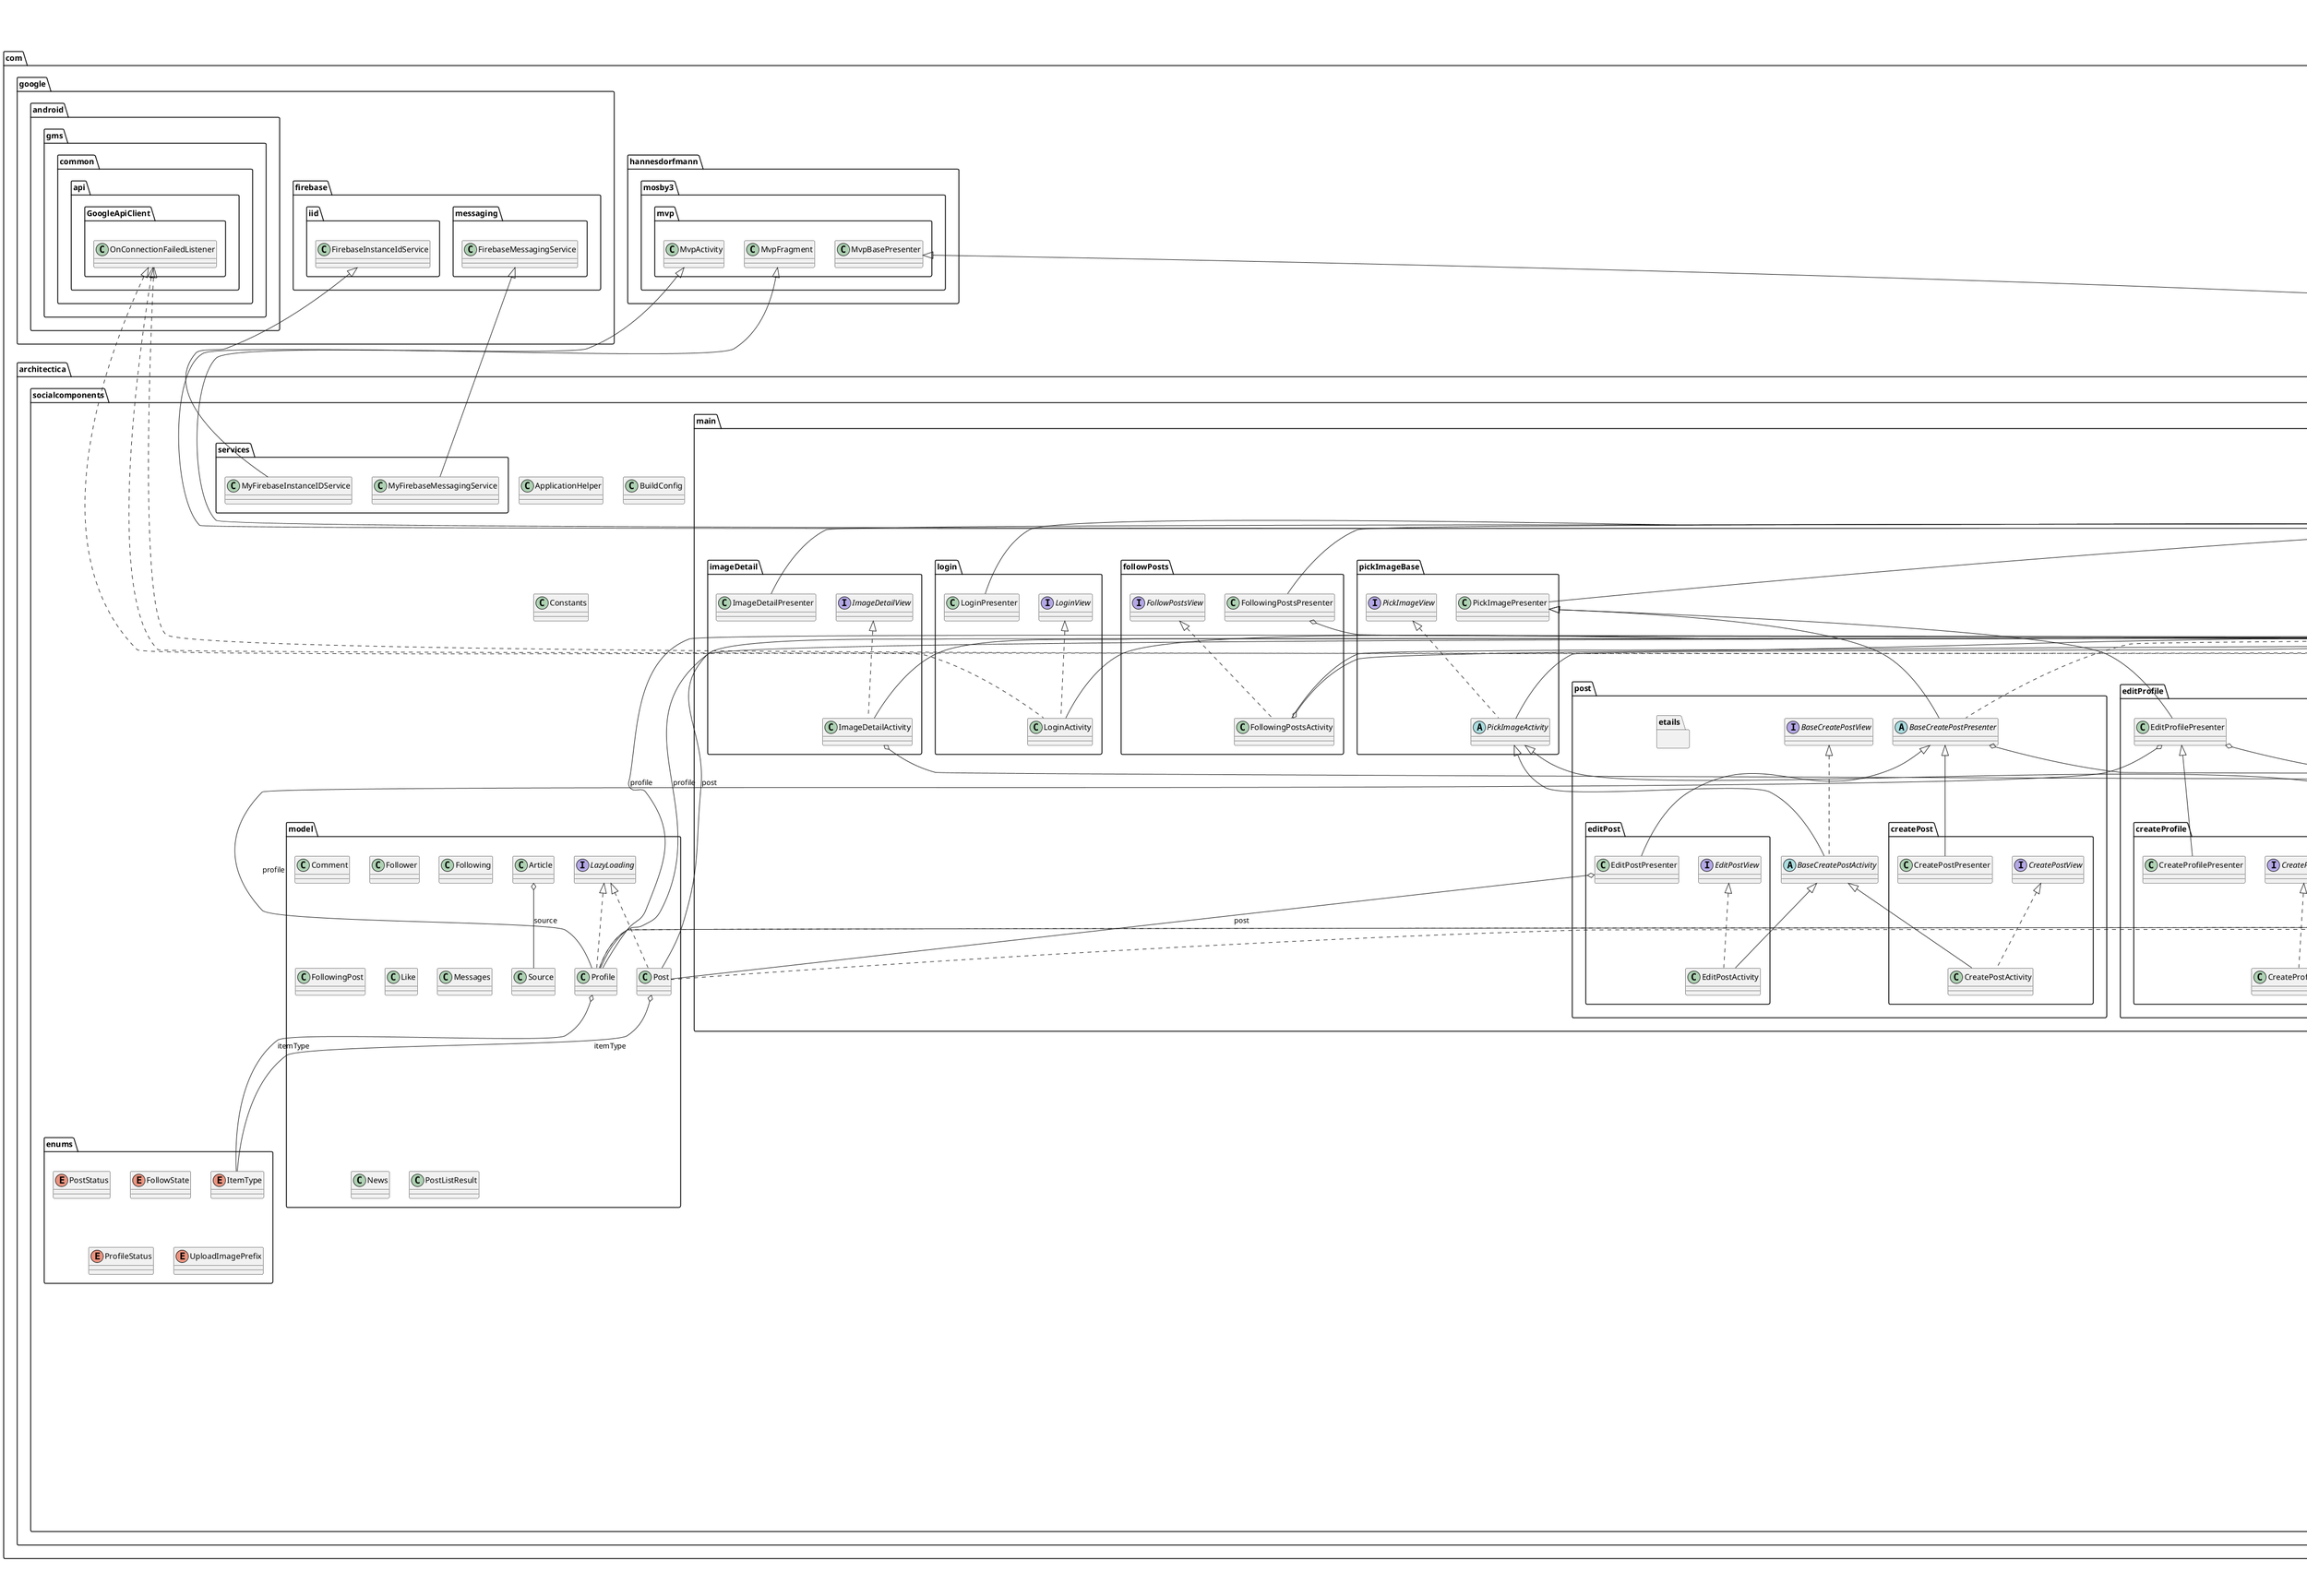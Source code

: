 @startuml

title __APP's Class Diagram__\n

  namespace com.architectica.socialcomponents {
    namespace AllUsersList {
      class com.architectica.socialcomponents.AllUsersList.UsersActivity {
      }
    }
  }
  

  namespace com.architectica.socialcomponents {
    class com.architectica.socialcomponents.Application {
    }
  }
  

  namespace com.architectica.socialcomponents {
    class com.architectica.socialcomponents.ApplicationHelper {
    }
  }
  

  namespace com.architectica.socialcomponents {
    class com.architectica.socialcomponents.BuildConfig {
    }
  }
  

  namespace com.architectica.socialcomponents {
    class com.architectica.socialcomponents.Constants {
    }
  }
  

  namespace com.architectica.socialcomponents {
    namespace adapters {
      abstract class com.architectica.socialcomponents.adapters.BasePostsAdapter {
      }
    }
  }
  

  namespace com.architectica.socialcomponents {
    namespace adapters {
      class com.architectica.socialcomponents.adapters.ChatsListAdapter {
      }
    }
  }
  

  namespace com.architectica.socialcomponents {
    namespace adapters {
      class com.architectica.socialcomponents.adapters.CommentsAdapter {
      }
    }
  }
  

  namespace com.architectica.socialcomponents {
    namespace adapters {
      class com.architectica.socialcomponents.adapters.FollowPostsAdapter {
      }
    }
  }
  

  namespace com.architectica.socialcomponents {
    namespace adapters {
      class com.architectica.socialcomponents.adapters.MessageAdapter {
      }
    }
  }
  

  namespace com.architectica.socialcomponents {
    namespace adapters {
      class com.architectica.socialcomponents.adapters.NewsAdapter {
      }
    }
  }
  

  namespace com.architectica.socialcomponents {
    namespace adapters {
      class com.architectica.socialcomponents.adapters.NotificationsAdapter {
      }
    }
  }
  

  namespace com.architectica.socialcomponents {
    namespace adapters {
      class com.architectica.socialcomponents.adapters.PostsAdapter {
      }
    }
  }
  

  namespace com.architectica.socialcomponents {
    namespace adapters {
      class com.architectica.socialcomponents.adapters.PostsByUserAdapter {
      }
    }
  }
  

  namespace com.architectica.socialcomponents {
    namespace adapters {
      class com.architectica.socialcomponents.adapters.SearchPostsAdapter {
      }
    }
  }
  

  namespace com.architectica.socialcomponents {
    namespace adapters {
      class com.architectica.socialcomponents.adapters.SearchUsersAdapter {
      }
    }
  }
  

  namespace com.architectica.socialcomponents {
    namespace adapters {
      class com.architectica.socialcomponents.adapters.UsersAdapter {
      }
    }
  }
  

  namespace com.architectica.socialcomponents {
    namespace adapters {
      namespace holders {
        class com.architectica.socialcomponents.adapters.holders.CommentViewHolder {
        }
      }
    }
  }
  

  namespace com.architectica.socialcomponents {
    namespace adapters {
      namespace holders {
        class com.architectica.socialcomponents.adapters.holders.FollowPostViewHolder {
        }
      }
    }
  }
  

  namespace com.architectica.socialcomponents {
    namespace adapters {
      namespace holders {
        class com.architectica.socialcomponents.adapters.holders.LoadViewHolder {
        }
      }
    }
  }
  

  namespace com.architectica.socialcomponents {
    namespace adapters {
      namespace holders {
        class com.architectica.socialcomponents.adapters.holders.PostViewHolder {
        }
      }
    }
  }
  

  namespace com.architectica.socialcomponents {
    namespace adapters {
      namespace holders {
        class com.architectica.socialcomponents.adapters.holders.UserViewHolder {
        }
      }
    }
  }
  

  namespace com.architectica.socialcomponents {
    namespace adapters {
      namespace viewPager {
        abstract class com.architectica.socialcomponents.adapters.viewPager.SmartFragmentStatePagerAdapter {
        }
      }
    }
  }
  

  namespace com.architectica.socialcomponents {
    namespace adapters {
      namespace viewPager {
        class com.architectica.socialcomponents.adapters.viewPager.TabsPagerAdapter {
        }
      }
    }
  }
  

  namespace com.architectica.socialcomponents {
    namespace api {
      class com.architectica.socialcomponents.api.ApiClient {
      }
    }
  }
  

  namespace com.architectica.socialcomponents {
    namespace api {
      interface com.architectica.socialcomponents.api.ApiInterface {
      }
    }
  }
  

  namespace com.architectica.socialcomponents {
    namespace controllers {
      class com.architectica.socialcomponents.controllers.LikeController {
      }
    }
  }
  

  namespace com.architectica.socialcomponents {
    namespace dialogs {
      class com.architectica.socialcomponents.dialogs.EditCommentDialog {
      }
    }
  }
  

  namespace com.architectica.socialcomponents {
    namespace dialogs {
      class com.architectica.socialcomponents.dialogs.UnfollowConfirmationDialog {
      }
    }
  }
  

  namespace com.architectica.socialcomponents {
    namespace enums {
      enum FollowState {
      }
    }
  }
  

  namespace com.architectica.socialcomponents {
    namespace enums {
      enum ItemType {
      }
    }
  }
  

  namespace com.architectica.socialcomponents {
    namespace enums {
      enum PostStatus {
      }
    }
  }
  

  namespace com.architectica.socialcomponents {
    namespace enums {
      enum ProfileStatus {
      }
    }
  }
  

  namespace com.architectica.socialcomponents {
    namespace enums {
      enum UploadImagePrefix {
      }
    }
  }
  

  namespace com.architectica.socialcomponents {
    namespace listeners {
      class com.architectica.socialcomponents.listeners.CustomTransitionListener {
      }
    }
  }
  

  namespace com.architectica.socialcomponents {
    namespace main.Chat {
      class com.architectica.socialcomponents.main.Chat.ChatActivity {
      }
    }
  }
  

  namespace com.architectica.socialcomponents {
    namespace main.Chat {
      namespace List {
        class com.architectica.socialcomponents.main.ChatsList.ChatsListActivity {
        }
      }
    }
  }
  

  namespace com.architectica.socialcomponents {
    namespace main.News {
      class com.architectica.socialcomponents.main.News.GoogleNewsActivity {
      }
    }
  }
  

  namespace com.architectica.socialcomponents {
    namespace main.base {
      abstract class com.architectica.socialcomponents.main.base.BaseActivity {
      }
    }
  }
  

  namespace com.architectica.socialcomponents {
    namespace main.base {
      abstract class com.architectica.socialcomponents.main.base.BaseFragment {
      }
    }
  }
  

  namespace com.architectica.socialcomponents {
    namespace main.base {
      interface com.architectica.socialcomponents.main.base.BaseFragmentView {
      }
    }
  }
  

  namespace com.architectica.socialcomponents {
    namespace main.base {
      class com.architectica.socialcomponents.main.base.BasePresenter {
      }
    }
  }
  

  namespace com.architectica.socialcomponents {
    namespace main.base {
      interface com.architectica.socialcomponents.main.base.BaseView {
      }
    }
  }
  

  namespace com.architectica.socialcomponents {
    namespace main.editProfile {
      class com.architectica.socialcomponents.main.editProfile.EditProfileActivity {
      }
    }
  }
  

  namespace com.architectica.socialcomponents {
    namespace main.editProfile {
      class com.architectica.socialcomponents.main.editProfile.EditProfilePresenter {
      }
    }
  }
  

  namespace com.architectica.socialcomponents {
    namespace main.editProfile {
      interface com.architectica.socialcomponents.main.editProfile.EditProfileView {
      }
    }
  }
  

  namespace com.architectica.socialcomponents {
    namespace main.editProfile {
      namespace createProfile {
        class com.architectica.socialcomponents.main.editProfile.createProfile.CreateProfileActivity {
        }
      }
    }
  }
  

  namespace com.architectica.socialcomponents {
    namespace main.editProfile {
      namespace createProfile {
        class com.architectica.socialcomponents.main.editProfile.createProfile.CreateProfilePresenter {
        }
      }
    }
  }
  

  namespace com.architectica.socialcomponents {
    namespace main.editProfile {
      namespace createProfile {
        interface com.architectica.socialcomponents.main.editProfile.createProfile.CreateProfileView {
        }
      }
    }
  }
  

  namespace com.architectica.socialcomponents {
    namespace main.followPosts {
      interface com.architectica.socialcomponents.main.followPosts.FollowPostsView {
      }
    }
  }
  

  namespace com.architectica.socialcomponents {
    namespace main.followPosts {
      class com.architectica.socialcomponents.main.followPosts.FollowingPostsActivity {
      }
    }
  }
  

  namespace com.architectica.socialcomponents {
    namespace main.followPosts {
      class com.architectica.socialcomponents.main.followPosts.FollowingPostsPresenter {
      }
    }
  }
  

  namespace com.architectica.socialcomponents {
    namespace main.imageDetail {
      class com.architectica.socialcomponents.main.imageDetail.ImageDetailActivity {
      }
    }
  }
  

  namespace com.architectica.socialcomponents {
    namespace main.imageDetail {
      class com.architectica.socialcomponents.main.imageDetail.ImageDetailPresenter {
      }
    }
  }
  

  namespace com.architectica.socialcomponents {
    namespace main.imageDetail {
      interface com.architectica.socialcomponents.main.imageDetail.ImageDetailView {
      }
    }
  }
  

  namespace com.architectica.socialcomponents {
    namespace main.interactors {
      class com.architectica.socialcomponents.main.interactors.CommentInteractor {
      }
    }
  }
  

  namespace com.architectica.socialcomponents {
    namespace main.interactors {
      class com.architectica.socialcomponents.main.interactors.FollowInteractor {
      }
    }
  }
  

  namespace com.architectica.socialcomponents {
    namespace main.interactors {
      class com.architectica.socialcomponents.main.interactors.PostInteractor {
      }
    }
  }
  

  namespace com.architectica.socialcomponents {
    namespace main.interactors {
      class com.architectica.socialcomponents.main.interactors.ProfileInteractor {
      }
    }
  }
  

  namespace com.architectica.socialcomponents {
    namespace main.login {
      class com.architectica.socialcomponents.main.login.LoginActivity {
      }
    }
  }
  

  namespace com.architectica.socialcomponents {
    namespace main.login {
      class com.architectica.socialcomponents.main.login.LoginPresenter {
      }
    }
  }
  

  namespace com.architectica.socialcomponents {
    namespace main.login {
      interface com.architectica.socialcomponents.main.login.LoginView {
      }
    }
  }
  

  namespace com.architectica.socialcomponents {
    namespace main.main {
      namespace Home {
        class com.architectica.socialcomponents.main.main.Home.HomeFragment {
        }
      }
    }
  }
  

  namespace com.architectica.socialcomponents {
    namespace main.main {
      namespace Home {
        class com.architectica.socialcomponents.main.main.Home.HomePresenter {
        }
      }
    }
  }
  

  namespace com.architectica.socialcomponents {
    namespace main.main {
      namespace Home {
        interface com.architectica.socialcomponents.main.main.Home.HomeView {
        }
      }
    }
  }
  

  namespace com.architectica.socialcomponents {
    namespace main.main {
      class com.architectica.socialcomponents.main.main.MainActivity {
      }
    }
  }
  

  namespace com.architectica.socialcomponents {
    namespace main.main {
      class com.architectica.socialcomponents.main.main.MainPresenter {
      }
    }
  }
  

  namespace com.architectica.socialcomponents {
    namespace main.main {
      interface com.architectica.socialcomponents.main.main.MainView {
      }
    }
  }
  

  namespace com.architectica.socialcomponents {
    namespace main.main {
      namespace Notifications {
        class com.architectica.socialcomponents.main.main.Notifications.NotificationsFragment {
        }
      }
    }
  }
  

  namespace com.architectica.socialcomponents {
    namespace main.main {
      namespace Notifications {
        class com.architectica.socialcomponents.main.main.Notifications.NotificationsPresenter {
        }
      }
    }
  }
  

  namespace com.architectica.socialcomponents {
    namespace main.main {
      namespace Notifications {
        interface com.architectica.socialcomponents.main.main.Notifications.NotificationsView {
        }
      }
    }
  }
  

  namespace com.architectica.socialcomponents {
    namespace main.main {
      namespace Profile {
        class com.architectica.socialcomponents.main.main.Profile.ProfileFragment {
        }
      }
    }
  }
  

  namespace com.architectica.socialcomponents {
    namespace main.main {
      namespace Profile {
        class com.architectica.socialcomponents.main.main.Profile.ProfilePresenter {
        }
      }
    }
  }
  

  namespace com.architectica.socialcomponents {
    namespace main.main {
      namespace Profile {
        interface com.architectica.socialcomponents.main.main.Profile.ProfileView {
        }
      }
    }
  }
  

  namespace com.architectica.socialcomponents {
    namespace main.pickImageBase {
      abstract class com.architectica.socialcomponents.main.pickImageBase.PickImageActivity {
      }
    }
  }
  

  namespace com.architectica.socialcomponents {
    namespace main.pickImageBase {
      class com.architectica.socialcomponents.main.pickImageBase.PickImagePresenter {
      }
    }
  }
  

  namespace com.architectica.socialcomponents {
    namespace main.pickImageBase {
      interface com.architectica.socialcomponents.main.pickImageBase.PickImageView {
      }
    }
  }
  

  namespace com.architectica.socialcomponents {
    namespace main.post {
      abstract class com.architectica.socialcomponents.main.post.BaseCreatePostActivity {
      }
    }
  }
  

  namespace com.architectica.socialcomponents {
    namespace main.post {
      abstract class com.architectica.socialcomponents.main.post.BaseCreatePostPresenter {
      }
    }
  }
  

  namespace com.architectica.socialcomponents {
    namespace main.post {
      interface com.architectica.socialcomponents.main.post.BaseCreatePostView {
      }
    }
  }
  

  namespace com.architectica.socialcomponents {
    namespace main.post {
      namespace createPost {
        class com.architectica.socialcomponents.main.post.createPost.CreatePostActivity {
        }
      }
    }
  }
  

  namespace com.architectica.socialcomponents {
    namespace main.post {
      namespace createPost {
        class com.architectica.socialcomponents.main.post.createPost.CreatePostPresenter {
        }
      }
    }
  }
  

  namespace com.architectica.socialcomponents {
    namespace main.post {
      namespace createPost {
        interface com.architectica.socialcomponents.main.post.createPost.CreatePostView {
        }
      }
    }
  }
  

  namespace com.architectica.socialcomponents {
    namespace main.post {
      namespace editPost {
        class com.architectica.socialcomponents.main.post.editPost.EditPostActivity {
        }
      }
    }
  }
  

  namespace com.architectica.socialcomponents {
    namespace main.post {
      namespace editPost {
        class com.architectica.socialcomponents.main.post.editPost.EditPostPresenter {
        }
      }
    }
  }
  

  namespace com.architectica.socialcomponents {
    namespace main.post {
      namespace editPost {
        interface com.architectica.socialcomponents.main.post.editPost.EditPostView {
        }
      }
    }
  }
  

  namespace com.architectica.socialcomponents {
    namespace main.post {
      namespace etails {
        class com.architectica.socialcomponents.main.postDetails.PostDetailsActivity {
        }
      }
    }
  }
  

  namespace com.architectica.socialcomponents {
    namespace main.post {
      namespace etails {
        class com.architectica.socialcomponents.main.postDetails.PostDetailsPresenter {
        }
      }
    }
  }
  

  namespace com.architectica.socialcomponents {
    namespace main.post {
      namespace etails {
        interface com.architectica.socialcomponents.main.postDetails.PostDetailsView {
        }
      }
    }
  }
  

  namespace com.architectica.socialcomponents {
    namespace main.profile {
      class com.architectica.socialcomponents.main.profile.ProfileActivity {
      }
    }
  }
  

  namespace com.architectica.socialcomponents {
    namespace main.profile {
      class com.architectica.socialcomponents.main.profile.ProfilePresenter {
      }
    }
  }
  

  namespace com.architectica.socialcomponents {
    namespace main.profile {
      interface com.architectica.socialcomponents.main.profile.ProfileView {
      }
    }
  }
  

  namespace com.architectica.socialcomponents {
    namespace main.search {
      class com.architectica.socialcomponents.main.search.SearchActivity {
      }
    }
  }
  

  namespace com.architectica.socialcomponents {
    namespace main.search {
      class com.architectica.socialcomponents.main.search.SearchPresenter {
      }
    }
  }
  

  namespace com.architectica.socialcomponents {
    namespace main.search {
      interface com.architectica.socialcomponents.main.search.SearchView {
      }
    }
  }
  

  namespace com.architectica.socialcomponents {
    namespace main.search {
      interface com.architectica.socialcomponents.main.search.Searchable {
      }
    }
  }
  

  namespace com.architectica.socialcomponents {
    namespace main.search {
      namespace posts {
        class com.architectica.socialcomponents.main.search.posts.SearchPostsFragment {
        }
      }
    }
  }
  

  namespace com.architectica.socialcomponents {
    namespace main.search {
      namespace posts {
        class com.architectica.socialcomponents.main.search.posts.SearchPostsPresenter {
        }
      }
    }
  }
  

  namespace com.architectica.socialcomponents {
    namespace main.search {
      namespace posts {
        interface com.architectica.socialcomponents.main.search.posts.SearchPostsView {
        }
      }
    }
  }
  

  namespace com.architectica.socialcomponents {
    namespace main.search {
      namespace users {
        class com.architectica.socialcomponents.main.search.users.SearchUsersBySkillsFragment {
        }
      }
    }
  }
  

  namespace com.architectica.socialcomponents {
    namespace main.search {
      namespace users {
        class com.architectica.socialcomponents.main.search.users.SearchUsersFragment {
        }
      }
    }
  }
  

  namespace com.architectica.socialcomponents {
    namespace main.search {
      namespace users {
        class com.architectica.socialcomponents.main.search.users.SearchUsersPresenter {
        }
      }
    }
  }
  

  namespace com.architectica.socialcomponents {
    namespace main.search {
      namespace users {
        interface com.architectica.socialcomponents.main.search.users.SearchUsersView {
        }
      }
    }
  }
  

  namespace com.architectica.socialcomponents {
    namespace main.usersList {
      class com.architectica.socialcomponents.main.usersList.UsersListActivity {
      }
    }
  }
  

  namespace com.architectica.socialcomponents {
    namespace main.usersList {
      class com.architectica.socialcomponents.main.usersList.UsersListPresenter {
      }
    }
  }
  

  namespace com.architectica.socialcomponents {
    namespace main.usersList {
      interface com.architectica.socialcomponents.main.usersList.UsersListType {
      }
    }
  }
  

  namespace com.architectica.socialcomponents {
    namespace main.usersList {
      interface com.architectica.socialcomponents.main.usersList.UsersListView {
      }
    }
  }
  

  namespace com.architectica.socialcomponents {
    namespace managers {
      class com.architectica.socialcomponents.managers.CommentManager {
      }
    }
  }
  

  namespace com.architectica.socialcomponents {
    namespace managers {
      class com.architectica.socialcomponents.managers.DatabaseHelper {
      }
    }
  }
  

  namespace com.architectica.socialcomponents {
    namespace managers {
      class com.architectica.socialcomponents.managers.FirebaseListenersManager {
      }
    }
  }
  

  namespace com.architectica.socialcomponents {
    namespace managers {
      class com.architectica.socialcomponents.managers.FollowManager {
      }
    }
  }
  

  namespace com.architectica.socialcomponents {
    namespace managers {
      class com.architectica.socialcomponents.managers.PostManager {
      }
    }
  }
  

  namespace com.architectica.socialcomponents {
    namespace managers {
      class com.architectica.socialcomponents.managers.ProfileManager {
      }
    }
  }
  

  namespace com.architectica.socialcomponents {
    namespace managers {
      namespace listeners {
        interface com.architectica.socialcomponents.managers.listeners.OnCountChangedListener {
        }
      }
    }
  }
  

  namespace com.architectica.socialcomponents {
    namespace managers {
      namespace listeners {
        interface com.architectica.socialcomponents.managers.listeners.OnDataChangedListener {
        }
      }
    }
  }
  

  namespace com.architectica.socialcomponents {
    namespace managers {
      namespace listeners {
        interface com.architectica.socialcomponents.managers.listeners.OnObjectChangedListener {
        }
      }
    }
  }
  

  namespace com.architectica.socialcomponents {
    namespace managers {
      namespace listeners {
        abstract class com.architectica.socialcomponents.managers.listeners.OnObjectChangedListenerSimple {
        }
      }
    }
  }
  

  namespace com.architectica.socialcomponents {
    namespace managers {
      namespace listeners {
        interface com.architectica.socialcomponents.managers.listeners.OnObjectExistListener {
        }
      }
    }
  }
  

  namespace com.architectica.socialcomponents {
    namespace managers {
      namespace listeners {
        interface com.architectica.socialcomponents.managers.listeners.OnPostChangedListener {
        }
      }
    }
  }
  

  namespace com.architectica.socialcomponents {
    namespace managers {
      namespace listeners {
        interface com.architectica.socialcomponents.managers.listeners.OnPostCreatedListener {
        }
      }
    }
  }
  

  namespace com.architectica.socialcomponents {
    namespace managers {
      namespace listeners {
        interface com.architectica.socialcomponents.managers.listeners.OnPostListChangedListener {
        }
      }
    }
  }
  

  namespace com.architectica.socialcomponents {
    namespace managers {
      namespace listeners {
        interface com.architectica.socialcomponents.managers.listeners.OnProfileCreatedListener {
        }
      }
    }
  }
  

  namespace com.architectica.socialcomponents {
    namespace managers {
      namespace listeners {
        interface com.architectica.socialcomponents.managers.listeners.OnRequestComplete {
        }
      }
    }
  }
  

  namespace com.architectica.socialcomponents {
    namespace managers {
      namespace listeners {
        interface com.architectica.socialcomponents.managers.listeners.OnTaskCompleteListener {
        }
      }
    }
  }
  

  namespace com.architectica.socialcomponents {
    namespace model {
      class com.architectica.socialcomponents.model.Article {
      }
    }
  }
  

  namespace com.architectica.socialcomponents {
    namespace model {
      class com.architectica.socialcomponents.model.Comment {
      }
    }
  }
  

  namespace com.architectica.socialcomponents {
    namespace model {
      class com.architectica.socialcomponents.model.Follower {
      }
    }
  }
  

  namespace com.architectica.socialcomponents {
    namespace model {
      class com.architectica.socialcomponents.model.Following {
      }
    }
  }
  

  namespace com.architectica.socialcomponents {
    namespace model {
      class com.architectica.socialcomponents.model.FollowingPost {
      }
    }
  }
  

  namespace com.architectica.socialcomponents {
    namespace model {
      interface com.architectica.socialcomponents.model.LazyLoading {
      }
    }
  }
  

  namespace com.architectica.socialcomponents {
    namespace model {
      class com.architectica.socialcomponents.model.Like {
      }
    }
  }
  

  namespace com.architectica.socialcomponents {
    namespace model {
      class com.architectica.socialcomponents.model.Messages {
      }
    }
  }
  

  namespace com.architectica.socialcomponents {
    namespace model {
      class com.architectica.socialcomponents.model.News {
      }
    }
  }
  

  namespace com.architectica.socialcomponents {
    namespace model {
      class com.architectica.socialcomponents.model.Post {
      }
    }
  }
  

  namespace com.architectica.socialcomponents {
    namespace model {
      class com.architectica.socialcomponents.model.PostListResult {
      }
    }
  }
  

  namespace com.architectica.socialcomponents {
    namespace model {
      class com.architectica.socialcomponents.model.Profile {
      }
    }
  }
  

  namespace com.architectica.socialcomponents {
    namespace model {
      class com.architectica.socialcomponents.model.Source {
      }
    }
  }
  

  namespace com.architectica.socialcomponents {
    namespace services {
      class com.architectica.socialcomponents.services.MyFirebaseInstanceIDService {
      }
    }
  }
  

  namespace com.architectica.socialcomponents {
    namespace services {
      class com.architectica.socialcomponents.services.MyFirebaseMessagingService {
      }
    }
  }
  

  namespace com.architectica.socialcomponents {
    namespace utils {
      class com.architectica.socialcomponents.utils.AnimationUtils {
      }
    }
  }
  

  namespace com.architectica.socialcomponents {
    namespace utils {
      class com.architectica.socialcomponents.utils.CustomAppGlideModule {
      }
    }
  }
  

  namespace com.architectica.socialcomponents {
    namespace utils {
      class com.architectica.socialcomponents.utils.FormatterUtil {
      }
    }
  }
  

  namespace com.architectica.socialcomponents {
    namespace utils {
      class com.architectica.socialcomponents.utils.GlideApp {
      }
    }
  }
  

  namespace com.architectica.socialcomponents {
    namespace utils {
      class com.architectica.socialcomponents.utils.GlideOptions {
      }
    }
  }
  

  namespace com.architectica.socialcomponents {
    namespace utils {
      class com.architectica.socialcomponents.utils.GlideRequest {
      }
    }
  }
  

  namespace com.architectica.socialcomponents {
    namespace utils {
      class com.architectica.socialcomponents.utils.GlideRequests {
      }
    }
  }
  

  namespace com.architectica.socialcomponents {
    namespace utils {
      class com.architectica.socialcomponents.utils.GoogleApiHelper {
      }
    }
  }
  

  namespace com.architectica.socialcomponents {
    namespace utils {
      class com.architectica.socialcomponents.utils.ImageUtil {
      }
    }
  }
  

  namespace com.architectica.socialcomponents {
    namespace utils {
      class com.architectica.socialcomponents.utils.ImagesDir {
      }
    }
  }
  

  namespace com.architectica.socialcomponents {
    namespace utils {
      class com.architectica.socialcomponents.utils.LogUtil {
      }
    }
  }
  

  namespace com.architectica.socialcomponents {
    namespace utils {
      class com.architectica.socialcomponents.utils.LogoutHelper {
      }
    }
  }
  

  namespace com.architectica.socialcomponents {
    namespace utils {
      class com.architectica.socialcomponents.utils.NewsUtils {
      }
    }
  }
  

  namespace com.architectica.socialcomponents {
    namespace utils {
      class com.architectica.socialcomponents.utils.PreferencesUtil {
      }
    }
  }
  

  namespace com.architectica.socialcomponents {
    namespace utils {
      class com.architectica.socialcomponents.utils.Utils {
      }
    }
  }
  

  namespace com.architectica.socialcomponents {
    namespace utils {
      class com.architectica.socialcomponents.utils.ValidationUtil {
      }
    }
  }
  

  namespace com.architectica.socialcomponents {
    namespace views {
      class com.architectica.socialcomponents.views.CircularImageView {
      }
    }
  }
  

  namespace com.architectica.socialcomponents {
    namespace views {
      class com.architectica.socialcomponents.views.ExpandableTextView {
      }
    }
  }
  

  namespace com.architectica.socialcomponents {
    namespace views {
      class com.architectica.socialcomponents.views.FollowButton {
      }
    }
  }
  

  namespace com.architectica.socialcomponents {
    namespace views {
      class com.architectica.socialcomponents.views.SwipeRefreshPreLollyPop {
      }
    }
  }
  

  namespace com.architectica.socialcomponents {
    namespace views {
      class com.architectica.socialcomponents.views.TouchImageView {
      }
    }
  }
  

  namespace com.bumptech.glide {
    class com.bumptech.glide.GeneratedAppGlideModuleImpl {
    }
  }
  

  namespace com.bumptech.glide {
    class com.bumptech.glide.GeneratedRequestManagerFactory {
    }
  }
  

  com.architectica.socialcomponents.AllUsersList.UsersActivity -up-|> android.support.v7.app.AppCompatActivity
  com.architectica.socialcomponents.AllUsersList.UsersActivity o-- com.architectica.socialcomponents.adapters.ChatsListAdapter : adapter
  com.architectica.socialcomponents.Application -up-|> android.app.Application
  com.architectica.socialcomponents.adapters.BasePostsAdapter -up-|> android.support.v7.widget.RecyclerView.Adapter
  com.architectica.socialcomponents.adapters.BasePostsAdapter o-- com.architectica.socialcomponents.main.base.BaseActivity : activity
  com.architectica.socialcomponents.adapters.ChatsListAdapter -up-|> android.support.v7.widget.RecyclerView.Adapter
  com.architectica.socialcomponents.adapters.CommentsAdapter -up-|> android.support.v7.widget.RecyclerView.Adapter
  com.architectica.socialcomponents.adapters.CommentsAdapter o-- com.architectica.socialcomponents.adapters.CommentsAdapter.Callback : callback
  com.architectica.socialcomponents.adapters.FollowPostsAdapter -up-|> android.support.v7.widget.RecyclerView.Adapter
  com.architectica.socialcomponents.adapters.FollowPostsAdapter o-- com.architectica.socialcomponents.main.base.BaseActivity : activity
  com.architectica.socialcomponents.adapters.FollowPostsAdapter o-- com.architectica.socialcomponents.adapters.FollowPostsAdapter.CallBack : callBack
  com.architectica.socialcomponents.adapters.MessageAdapter -up-|> android.support.v7.widget.RecyclerView.Adapter
  com.architectica.socialcomponents.adapters.NewsAdapter -up-|> android.support.v7.widget.RecyclerView.Adapter
  com.architectica.socialcomponents.adapters.NotificationsAdapter -up-|> com.architectica.socialcomponents.adapters.BasePostsAdapter
  com.architectica.socialcomponents.adapters.NotificationsAdapter o-- com.architectica.socialcomponents.adapters.NotificationsAdapter.Callback : callback
  com.architectica.socialcomponents.adapters.NotificationsAdapter o-- com.architectica.socialcomponents.main.main.MainActivity : mainActivity
  com.architectica.socialcomponents.adapters.PostsAdapter -up-|> com.architectica.socialcomponents.adapters.BasePostsAdapter
  com.architectica.socialcomponents.adapters.PostsAdapter o-- com.architectica.socialcomponents.adapters.PostsAdapter.Callback : callback
  com.architectica.socialcomponents.adapters.PostsAdapter o-- com.architectica.socialcomponents.main.main.MainActivity : mainActivity
  com.architectica.socialcomponents.adapters.PostsByUserAdapter -up-|> com.architectica.socialcomponents.adapters.BasePostsAdapter
  com.architectica.socialcomponents.adapters.PostsByUserAdapter o-- com.architectica.socialcomponents.adapters.PostsByUserAdapter.CallBack : callBack
  com.architectica.socialcomponents.adapters.SearchPostsAdapter -up-|> com.architectica.socialcomponents.adapters.BasePostsAdapter
  com.architectica.socialcomponents.adapters.SearchPostsAdapter o-- com.architectica.socialcomponents.adapters.SearchPostsAdapter.CallBack : callBack
  com.architectica.socialcomponents.adapters.SearchUsersAdapter -up-|> android.support.v7.widget.RecyclerView.Adapter
  com.architectica.socialcomponents.adapters.SearchUsersAdapter o-- com.architectica.socialcomponents.adapters.holders.UserViewHolder.Callback : callback
  com.architectica.socialcomponents.adapters.UsersAdapter -up-|> android.support.v7.widget.RecyclerView.Adapter
  com.architectica.socialcomponents.adapters.UsersAdapter o-- com.architectica.socialcomponents.adapters.holders.UserViewHolder.Callback : callback
  com.architectica.socialcomponents.adapters.holders.CommentViewHolder -up-|> android.support.v7.widget.RecyclerView.ViewHolder
  com.architectica.socialcomponents.adapters.holders.CommentViewHolder o-- com.architectica.socialcomponents.adapters.CommentsAdapter.Callback : callback
  com.architectica.socialcomponents.adapters.holders.CommentViewHolder o-- com.architectica.socialcomponents.views.ExpandableTextView : commentTextView
  com.architectica.socialcomponents.adapters.holders.CommentViewHolder o-- com.architectica.socialcomponents.managers.ProfileManager : profileManager
  com.architectica.socialcomponents.adapters.holders.FollowPostViewHolder -up-|> com.architectica.socialcomponents.adapters.holders.PostViewHolder
  com.architectica.socialcomponents.adapters.holders.LoadViewHolder -up-|> android.support.v7.widget.RecyclerView.ViewHolder
  com.architectica.socialcomponents.adapters.holders.PostViewHolder -up-|> android.support.v7.widget.RecyclerView.ViewHolder
  com.architectica.socialcomponents.adapters.holders.PostViewHolder o-- com.architectica.socialcomponents.managers.PostManager : postManager
  com.architectica.socialcomponents.adapters.holders.PostViewHolder o-- com.architectica.socialcomponents.main.base.BaseActivity : baseActivity
  com.architectica.socialcomponents.adapters.holders.PostViewHolder o-- com.architectica.socialcomponents.controllers.LikeController : likeController
  com.architectica.socialcomponents.adapters.holders.PostViewHolder o-- com.architectica.socialcomponents.managers.ProfileManager : profileManager
  com.architectica.socialcomponents.adapters.holders.UserViewHolder -up-|> android.support.v7.widget.RecyclerView.ViewHolder
  com.architectica.socialcomponents.adapters.holders.UserViewHolder o-- com.architectica.socialcomponents.views.FollowButton : followButton
  com.architectica.socialcomponents.adapters.holders.UserViewHolder o-- com.architectica.socialcomponents.managers.ProfileManager : profileManager
  com.architectica.socialcomponents.adapters.viewPager.SmartFragmentStatePagerAdapter -up-|> android.support.v4.app.FragmentStatePagerAdapter
  com.architectica.socialcomponents.adapters.viewPager.TabsPagerAdapter -up-|> com.architectica.socialcomponents.adapters.viewPager.SmartFragmentStatePagerAdapter
  com.architectica.socialcomponents.controllers.LikeController o-- com.architectica.socialcomponents.controllers.LikeController.AnimationType : likeAnimationType
  com.architectica.socialcomponents.dialogs.EditCommentDialog -up-|> android.app.DialogFragment
  com.architectica.socialcomponents.dialogs.EditCommentDialog o-- com.architectica.socialcomponents.dialogs.EditCommentDialog.CommentDialogCallback : callback
  com.architectica.socialcomponents.dialogs.UnfollowConfirmationDialog -up-|> android.app.DialogFragment
  com.architectica.socialcomponents.dialogs.UnfollowConfirmationDialog o-- com.architectica.socialcomponents.dialogs.UnfollowConfirmationDialog.Callback : callback
  com.architectica.socialcomponents.dialogs.UnfollowConfirmationDialog o-- com.architectica.socialcomponents.model.Profile : profile
  com.architectica.socialcomponents.listeners.CustomTransitionListener .up.|> android.transition.Transition.TransitionListener
  com.architectica.socialcomponents.main.Chat.ChatActivity -up-|> android.support.v7.app.AppCompatActivity
  com.architectica.socialcomponents.main.Chat.ChatActivity o-- com.architectica.socialcomponents.adapters.MessageAdapter : mAdapter
  com.architectica.socialcomponents.main.Chat.ChatActivity o-- com.architectica.socialcomponents.views.CircularImageView : mProfileImage
  com.architectica.socialcomponents.main.ChatsList.ChatsListActivity -up-|> android.support.v7.app.AppCompatActivity
  com.architectica.socialcomponents.main.ChatsList.ChatsListActivity o-- com.architectica.socialcomponents.adapters.ChatsListAdapter : adapter
  com.architectica.socialcomponents.main.News.GoogleNewsActivity -up-|> android.support.v7.app.AppCompatActivity
  com.architectica.socialcomponents.main.News.GoogleNewsActivity o-- com.architectica.socialcomponents.adapters.NewsAdapter : newsAdapter
  com.architectica.socialcomponents.main.base.BaseActivity .up.|> com.architectica.socialcomponents.main.base.BaseView
  com.architectica.socialcomponents.main.base.BaseActivity -up-|> com.hannesdorfmann.mosby3.mvp.MvpActivity
  com.architectica.socialcomponents.main.base.BaseFragment .up.|> com.architectica.socialcomponents.main.base.BaseFragmentView
  com.architectica.socialcomponents.main.base.BaseFragment -up-|> com.hannesdorfmann.mosby3.mvp.MvpFragment
  com.architectica.socialcomponents.main.base.BasePresenter -up-|> com.hannesdorfmann.mosby3.mvp.MvpBasePresenter
  com.architectica.socialcomponents.main.base.BasePresenter o-- com.architectica.socialcomponents.managers.ProfileManager : profileManager
  com.architectica.socialcomponents.main.editProfile.EditProfileActivity .up.|> com.architectica.socialcomponents.main.editProfile.EditProfileView
  com.architectica.socialcomponents.main.editProfile.EditProfileActivity -up-|> com.architectica.socialcomponents.main.pickImageBase.PickImageActivity
  com.architectica.socialcomponents.main.editProfile.EditProfileActivity o-- com.architectica.socialcomponents.views.CircularImageView : imageView
  com.architectica.socialcomponents.main.editProfile.EditProfilePresenter -up-|> com.architectica.socialcomponents.main.pickImageBase.PickImagePresenter
  com.architectica.socialcomponents.main.editProfile.EditProfilePresenter o-- com.architectica.socialcomponents.model.Profile : profile
  com.architectica.socialcomponents.main.editProfile.EditProfilePresenter o-- com.architectica.socialcomponents.managers.ProfileManager : profileManager
  com.architectica.socialcomponents.main.editProfile.createProfile.CreateProfileActivity .up.|> com.architectica.socialcomponents.main.editProfile.createProfile.CreateProfileView
  com.architectica.socialcomponents.main.editProfile.createProfile.CreateProfileActivity -up-|> com.architectica.socialcomponents.main.editProfile.EditProfileActivity
  com.architectica.socialcomponents.main.editProfile.createProfile.CreateProfilePresenter -up-|> com.architectica.socialcomponents.main.editProfile.EditProfilePresenter
  com.architectica.socialcomponents.main.followPosts.FollowingPostsActivity .up.|> com.architectica.socialcomponents.main.followPosts.FollowPostsView
  com.architectica.socialcomponents.main.followPosts.FollowingPostsActivity -up-|> com.architectica.socialcomponents.main.base.BaseActivity
  com.architectica.socialcomponents.main.followPosts.FollowingPostsActivity o-- com.architectica.socialcomponents.adapters.FollowPostsAdapter : postsAdapter
  com.architectica.socialcomponents.main.followPosts.FollowingPostsPresenter -up-|> com.architectica.socialcomponents.main.base.BasePresenter
  com.architectica.socialcomponents.main.followPosts.FollowingPostsPresenter o-- com.architectica.socialcomponents.managers.PostManager : postManager
  com.architectica.socialcomponents.main.imageDetail.ImageDetailActivity .up.|> com.architectica.socialcomponents.main.imageDetail.ImageDetailView
  com.architectica.socialcomponents.main.imageDetail.ImageDetailActivity -up-|> com.architectica.socialcomponents.main.base.BaseActivity
  com.architectica.socialcomponents.main.imageDetail.ImageDetailActivity o-- com.architectica.socialcomponents.views.TouchImageView : touchImageView
  com.architectica.socialcomponents.main.imageDetail.ImageDetailPresenter -up-|> com.architectica.socialcomponents.main.base.BasePresenter
  com.architectica.socialcomponents.main.interactors.CommentInteractor o-- com.architectica.socialcomponents.managers.DatabaseHelper : databaseHelper
  com.architectica.socialcomponents.main.interactors.FollowInteractor o-- com.architectica.socialcomponents.managers.DatabaseHelper : databaseHelper
  com.architectica.socialcomponents.main.interactors.PostInteractor o-- com.architectica.socialcomponents.managers.DatabaseHelper : databaseHelper
  com.architectica.socialcomponents.main.interactors.ProfileInteractor o-- com.architectica.socialcomponents.managers.DatabaseHelper : databaseHelper
  com.architectica.socialcomponents.main.login.LoginActivity .up.|> com.architectica.socialcomponents.main.login.LoginView
  com.architectica.socialcomponents.main.login.LoginActivity .up.|> com.google.android.gms.common.api.GoogleApiClient.OnConnectionFailedListener
  com.architectica.socialcomponents.main.login.LoginActivity -up-|> com.architectica.socialcomponents.main.base.BaseActivity
  com.architectica.socialcomponents.main.login.LoginPresenter -up-|> com.architectica.socialcomponents.main.base.BasePresenter
  com.architectica.socialcomponents.main.main.Home.HomeFragment .up.|> com.architectica.socialcomponents.main.main.Home.HomeView
  com.architectica.socialcomponents.main.main.Home.HomeFragment -up-|> com.architectica.socialcomponents.main.base.BaseFragment
  com.architectica.socialcomponents.main.main.Home.HomeFragment o-- com.architectica.socialcomponents.adapters.PostsAdapter : postsAdapter
  com.architectica.socialcomponents.main.main.Home.HomePresenter -up-|> com.architectica.socialcomponents.main.base.BasePresenter
  com.architectica.socialcomponents.main.main.Home.HomePresenter o-- com.architectica.socialcomponents.managers.PostManager : postManager
  com.architectica.socialcomponents.main.main.MainActivity .up.|> com.architectica.socialcomponents.main.main.MainView
  com.architectica.socialcomponents.main.main.MainActivity .up.|> com.google.android.gms.common.api.GoogleApiClient.OnConnectionFailedListener
  com.architectica.socialcomponents.main.main.MainActivity -up-|> com.architectica.socialcomponents.main.base.BaseActivity
  com.architectica.socialcomponents.main.main.MainPresenter -up-|> com.architectica.socialcomponents.main.base.BasePresenter
  com.architectica.socialcomponents.main.main.Notifications.NotificationsFragment .up.|> com.architectica.socialcomponents.main.main.Notifications.NotificationsView
  com.architectica.socialcomponents.main.main.Notifications.NotificationsFragment -up-|> com.architectica.socialcomponents.main.base.BaseFragment
  com.architectica.socialcomponents.main.main.Notifications.NotificationsFragment o-- com.architectica.socialcomponents.adapters.NotificationsAdapter : postsAdapter
  com.architectica.socialcomponents.main.main.Notifications.NotificationsPresenter -up-|> com.architectica.socialcomponents.main.base.BasePresenter
  com.architectica.socialcomponents.main.main.Notifications.NotificationsPresenter o-- com.architectica.socialcomponents.managers.PostManager : postManager
  com.architectica.socialcomponents.main.main.Profile.ProfileFragment .up.|> com.architectica.socialcomponents.dialogs.UnfollowConfirmationDialog.Callback
  com.architectica.socialcomponents.main.main.Profile.ProfileFragment .up.|> com.architectica.socialcomponents.main.main.Profile.ProfileView
  com.architectica.socialcomponents.main.main.Profile.ProfileFragment -up-|> com.architectica.socialcomponents.main.base.BaseFragment
  com.architectica.socialcomponents.main.main.Profile.ProfileFragment o-- com.architectica.socialcomponents.views.FollowButton : followButton
  com.architectica.socialcomponents.main.main.Profile.ProfileFragment o-- com.architectica.socialcomponents.adapters.PostsByUserAdapter : postsAdapter
  com.architectica.socialcomponents.main.main.Profile.ProfilePresenter -up-|> com.architectica.socialcomponents.main.base.BasePresenter
  com.architectica.socialcomponents.main.main.Profile.ProfilePresenter o-- com.architectica.socialcomponents.managers.FollowManager : followManager
  com.architectica.socialcomponents.main.main.Profile.ProfilePresenter o-- com.architectica.socialcomponents.model.Profile : profile
  com.architectica.socialcomponents.main.main.Profile.ProfilePresenter o-- com.architectica.socialcomponents.managers.ProfileManager : profileManager
  com.architectica.socialcomponents.main.pickImageBase.PickImageActivity .up.|> com.architectica.socialcomponents.main.pickImageBase.PickImageView
  com.architectica.socialcomponents.main.pickImageBase.PickImageActivity -up-|> com.architectica.socialcomponents.main.base.BaseActivity
  com.architectica.socialcomponents.main.pickImageBase.PickImagePresenter -up-|> com.architectica.socialcomponents.main.base.BasePresenter
  com.architectica.socialcomponents.main.post.BaseCreatePostActivity .up.|> com.architectica.socialcomponents.main.post.BaseCreatePostView
  com.architectica.socialcomponents.main.post.BaseCreatePostActivity -up-|> com.architectica.socialcomponents.main.pickImageBase.PickImageActivity
  com.architectica.socialcomponents.main.post.BaseCreatePostPresenter .up.|> com.architectica.socialcomponents.managers.listeners.OnPostCreatedListener
  com.architectica.socialcomponents.main.post.BaseCreatePostPresenter -up-|> com.architectica.socialcomponents.main.pickImageBase.PickImagePresenter
  com.architectica.socialcomponents.main.post.BaseCreatePostPresenter o-- com.architectica.socialcomponents.managers.PostManager : postManager
  com.architectica.socialcomponents.main.post.createPost.CreatePostActivity .up.|> com.architectica.socialcomponents.main.post.createPost.CreatePostView
  com.architectica.socialcomponents.main.post.createPost.CreatePostActivity -up-|> com.architectica.socialcomponents.main.post.BaseCreatePostActivity
  com.architectica.socialcomponents.main.post.createPost.CreatePostPresenter -up-|> com.architectica.socialcomponents.main.post.BaseCreatePostPresenter
  com.architectica.socialcomponents.main.post.editPost.EditPostActivity .up.|> com.architectica.socialcomponents.main.post.editPost.EditPostView
  com.architectica.socialcomponents.main.post.editPost.EditPostActivity -up-|> com.architectica.socialcomponents.main.post.BaseCreatePostActivity
  com.architectica.socialcomponents.main.post.editPost.EditPostPresenter -up-|> com.architectica.socialcomponents.main.post.BaseCreatePostPresenter
  com.architectica.socialcomponents.main.post.editPost.EditPostPresenter o-- com.architectica.socialcomponents.model.Post : post
  com.architectica.socialcomponents.main.postDetails.PostDetailsActivity .up.|> com.architectica.socialcomponents.dialogs.EditCommentDialog.CommentDialogCallback
  com.architectica.socialcomponents.main.postDetails.PostDetailsActivity .up.|> com.architectica.socialcomponents.main.postDetails.PostDetailsView
  com.architectica.socialcomponents.main.postDetails.PostDetailsActivity -up-|> com.architectica.socialcomponents.main.base.BaseActivity
  com.architectica.socialcomponents.main.postDetails.PostDetailsActivity o-- com.architectica.socialcomponents.adapters.CommentsAdapter : commentsAdapter
  com.architectica.socialcomponents.main.postDetails.PostDetailsActivity o-- com.architectica.socialcomponents.controllers.LikeController : likeController
  com.architectica.socialcomponents.main.postDetails.PostDetailsActivity o-- com.architectica.socialcomponents.managers.PostManager : postManager
  com.architectica.socialcomponents.main.postDetails.PostDetailsPresenter -up-|> com.architectica.socialcomponents.main.base.BasePresenter
  com.architectica.socialcomponents.main.postDetails.PostDetailsPresenter o-- com.architectica.socialcomponents.managers.CommentManager : commentManager
  com.architectica.socialcomponents.main.postDetails.PostDetailsPresenter o-- com.architectica.socialcomponents.model.Post : post
  com.architectica.socialcomponents.main.postDetails.PostDetailsPresenter o-- com.architectica.socialcomponents.managers.PostManager : postManager
  com.architectica.socialcomponents.main.postDetails.PostDetailsPresenter o-- com.architectica.socialcomponents.managers.ProfileManager : profileManager
  com.architectica.socialcomponents.main.profile.ProfileActivity .up.|> com.architectica.socialcomponents.dialogs.UnfollowConfirmationDialog.Callback
  com.architectica.socialcomponents.main.profile.ProfileActivity .up.|> com.architectica.socialcomponents.main.profile.ProfileView
  com.architectica.socialcomponents.main.profile.ProfileActivity .up.|> com.google.android.gms.common.api.GoogleApiClient.OnConnectionFailedListener
  com.architectica.socialcomponents.main.profile.ProfileActivity -up-|> com.architectica.socialcomponents.main.base.BaseActivity
  com.architectica.socialcomponents.main.profile.ProfileActivity o-- com.architectica.socialcomponents.views.FollowButton : followButton
  com.architectica.socialcomponents.main.profile.ProfileActivity o-- com.architectica.socialcomponents.adapters.PostsByUserAdapter : postsAdapter
  com.architectica.socialcomponents.main.profile.ProfilePresenter -up-|> com.architectica.socialcomponents.main.base.BasePresenter
  com.architectica.socialcomponents.main.profile.ProfilePresenter o-- com.architectica.socialcomponents.managers.FollowManager : followManager
  com.architectica.socialcomponents.main.profile.ProfilePresenter o-- com.architectica.socialcomponents.model.Profile : profile
  com.architectica.socialcomponents.main.profile.ProfilePresenter o-- com.architectica.socialcomponents.managers.ProfileManager : profileManager
  com.architectica.socialcomponents.main.search.SearchActivity .up.|> com.architectica.socialcomponents.main.search.SearchView
  com.architectica.socialcomponents.main.search.SearchActivity -up-|> com.architectica.socialcomponents.main.base.BaseActivity
  com.architectica.socialcomponents.main.search.SearchActivity o-- com.architectica.socialcomponents.adapters.viewPager.TabsPagerAdapter : tabsAdapter
  com.architectica.socialcomponents.main.search.SearchPresenter -up-|> com.architectica.socialcomponents.main.base.BasePresenter
  com.architectica.socialcomponents.main.search.posts.SearchPostsFragment .up.|> com.architectica.socialcomponents.main.search.Searchable
  com.architectica.socialcomponents.main.search.posts.SearchPostsFragment .up.|> com.architectica.socialcomponents.main.search.posts.SearchPostsView
  com.architectica.socialcomponents.main.search.posts.SearchPostsFragment -up-|> com.architectica.socialcomponents.main.base.BaseFragment
  com.architectica.socialcomponents.main.search.posts.SearchPostsFragment o-- com.architectica.socialcomponents.adapters.SearchPostsAdapter : postsAdapter
  com.architectica.socialcomponents.main.search.posts.SearchPostsPresenter -up-|> com.architectica.socialcomponents.main.base.BasePresenter
  com.architectica.socialcomponents.main.search.posts.SearchPostsPresenter o-- com.architectica.socialcomponents.managers.PostManager : postManager
  com.architectica.socialcomponents.main.search.users.SearchUsersBySkillsFragment .up.|> com.architectica.socialcomponents.main.search.Searchable
  com.architectica.socialcomponents.main.search.users.SearchUsersBySkillsFragment .up.|> com.architectica.socialcomponents.main.search.users.SearchUsersView
  com.architectica.socialcomponents.main.search.users.SearchUsersBySkillsFragment -up-|> com.architectica.socialcomponents.main.base.BaseFragment
  com.architectica.socialcomponents.main.search.users.SearchUsersBySkillsFragment o-- com.architectica.socialcomponents.adapters.SearchUsersAdapter : usersAdapter
  com.architectica.socialcomponents.main.search.users.SearchUsersFragment .up.|> com.architectica.socialcomponents.main.search.Searchable
  com.architectica.socialcomponents.main.search.users.SearchUsersFragment .up.|> com.architectica.socialcomponents.main.search.users.SearchUsersView
  com.architectica.socialcomponents.main.search.users.SearchUsersFragment -up-|> com.architectica.socialcomponents.main.base.BaseFragment
  com.architectica.socialcomponents.main.search.users.SearchUsersFragment o-- com.architectica.socialcomponents.adapters.SearchUsersAdapter : usersAdapter
  com.architectica.socialcomponents.main.search.users.SearchUsersPresenter -up-|> com.architectica.socialcomponents.main.base.BasePresenter
  com.architectica.socialcomponents.main.search.users.SearchUsersPresenter o-- com.architectica.socialcomponents.managers.FollowManager : followManager
  com.architectica.socialcomponents.main.search.users.SearchUsersPresenter o-- com.architectica.socialcomponents.managers.ProfileManager : profileManager
  com.architectica.socialcomponents.main.usersList.UsersListActivity .up.|> com.architectica.socialcomponents.main.usersList.UsersListView
  com.architectica.socialcomponents.main.usersList.UsersListActivity -up-|> com.architectica.socialcomponents.main.base.BaseActivity
  com.architectica.socialcomponents.main.usersList.UsersListActivity o-- com.architectica.socialcomponents.adapters.UsersAdapter : usersAdapter
  com.architectica.socialcomponents.main.usersList.UsersListPresenter -up-|> com.architectica.socialcomponents.main.base.BasePresenter
  com.architectica.socialcomponents.main.usersList.UsersListPresenter o-- com.architectica.socialcomponents.managers.FollowManager : followManager
  com.architectica.socialcomponents.managers.CommentManager -up-|> com.architectica.socialcomponents.managers.FirebaseListenersManager
  com.architectica.socialcomponents.managers.CommentManager o-- com.architectica.socialcomponents.main.interactors.CommentInteractor : commentInteractor
  com.architectica.socialcomponents.managers.FollowManager -up-|> com.architectica.socialcomponents.managers.FirebaseListenersManager
  com.architectica.socialcomponents.managers.FollowManager o-- com.architectica.socialcomponents.main.interactors.FollowInteractor : followInteractor
  com.architectica.socialcomponents.managers.PostManager -up-|> com.architectica.socialcomponents.managers.FirebaseListenersManager
  com.architectica.socialcomponents.managers.PostManager o-- com.architectica.socialcomponents.managers.PostManager.PostCounterWatcher : postCounterWatcher
  com.architectica.socialcomponents.managers.PostManager o-- com.architectica.socialcomponents.main.interactors.PostInteractor : postInteractor
  com.architectica.socialcomponents.managers.ProfileManager -up-|> com.architectica.socialcomponents.managers.FirebaseListenersManager
  com.architectica.socialcomponents.managers.ProfileManager o-- com.architectica.socialcomponents.main.interactors.ProfileInteractor : profileInteractor
  com.architectica.socialcomponents.managers.listeners.OnObjectChangedListenerSimple .up.|> com.architectica.socialcomponents.managers.listeners.OnObjectChangedListener
  com.architectica.socialcomponents.model.Article o-- com.architectica.socialcomponents.model.Source : source
  com.architectica.socialcomponents.model.Post .up.|> com.architectica.socialcomponents.model.LazyLoading
  com.architectica.socialcomponents.model.Post .up.|> java.io.Serializable
  com.architectica.socialcomponents.model.Post o-- com.architectica.socialcomponents.enums.ItemType : itemType
  com.architectica.socialcomponents.model.Profile .up.|> com.architectica.socialcomponents.model.LazyLoading
  com.architectica.socialcomponents.model.Profile .up.|> java.io.Serializable
  com.architectica.socialcomponents.model.Profile o-- com.architectica.socialcomponents.enums.ItemType : itemType
  com.architectica.socialcomponents.services.MyFirebaseInstanceIDService -up-|> com.google.firebase.iid.FirebaseInstanceIdService
  com.architectica.socialcomponents.services.MyFirebaseMessagingService -up-|> com.google.firebase.messaging.FirebaseMessagingService
  com.architectica.socialcomponents.utils.CustomAppGlideModule -up-|> com.bumptech.glide.module.AppGlideModule
  com.architectica.socialcomponents.utils.GlideOptions .up.|> java.lang.Cloneable
  com.architectica.socialcomponents.utils.GlideOptions -up-|> com.bumptech.glide.request.RequestOptions
  com.architectica.socialcomponents.utils.GlideRequest .up.|> java.lang.Cloneable
  com.architectica.socialcomponents.utils.GlideRequest -up-|> com.bumptech.glide.RequestBuilder
  com.architectica.socialcomponents.utils.GlideRequests -up-|> com.bumptech.glide.RequestManager
  com.architectica.socialcomponents.views.CircularImageView -up-|> android.widget.ImageView
  com.architectica.socialcomponents.views.ExpandableTextView .up.|> android.view.View.OnClickListener
  com.architectica.socialcomponents.views.ExpandableTextView -up-|> android.widget.LinearLayout
  com.architectica.socialcomponents.views.ExpandableTextView o-- com.architectica.socialcomponents.views.ExpandableTextView.OnExpandStateChangeListener : mListener
  com.architectica.socialcomponents.views.FollowButton -up-|> android.support.v7.widget.AppCompatButton
  com.architectica.socialcomponents.views.SwipeRefreshPreLollyPop -up-|> android.support.v4.widget.SwipeRefreshLayout
  com.architectica.socialcomponents.views.TouchImageView -up-|> android.widget.ImageView
  com.architectica.socialcomponents.views.TouchImageView o-- com.architectica.socialcomponents.views.TouchImageView.ZoomVariables : delayedZoomVariables
  com.architectica.socialcomponents.views.TouchImageView o-- com.architectica.socialcomponents.views.TouchImageView.Fling : fling
  com.architectica.socialcomponents.views.TouchImageView o-- com.architectica.socialcomponents.views.TouchImageView.State : state
  com.architectica.socialcomponents.views.TouchImageView o-- com.architectica.socialcomponents.views.TouchImageView.OnTouchImageViewListener : touchImageViewListener
  com.bumptech.glide.GeneratedAppGlideModuleImpl -up-|> com.bumptech.glide.GeneratedAppGlideModule
  com.bumptech.glide.GeneratedAppGlideModuleImpl o-- com.architectica.socialcomponents.utils.CustomAppGlideModule : appGlideModule
  com.bumptech.glide.GeneratedRequestManagerFactory .up.|> com.bumptech.glide.manager.RequestManagerRetriever.RequestManagerFactory


right footer


PlantUML diagram generated by SketchIt! (https://bitbucket.org/pmesmeur/sketch.it)
For more information about this tool, please contact philippe.mesmeur@gmail.com
endfooter

@enduml
